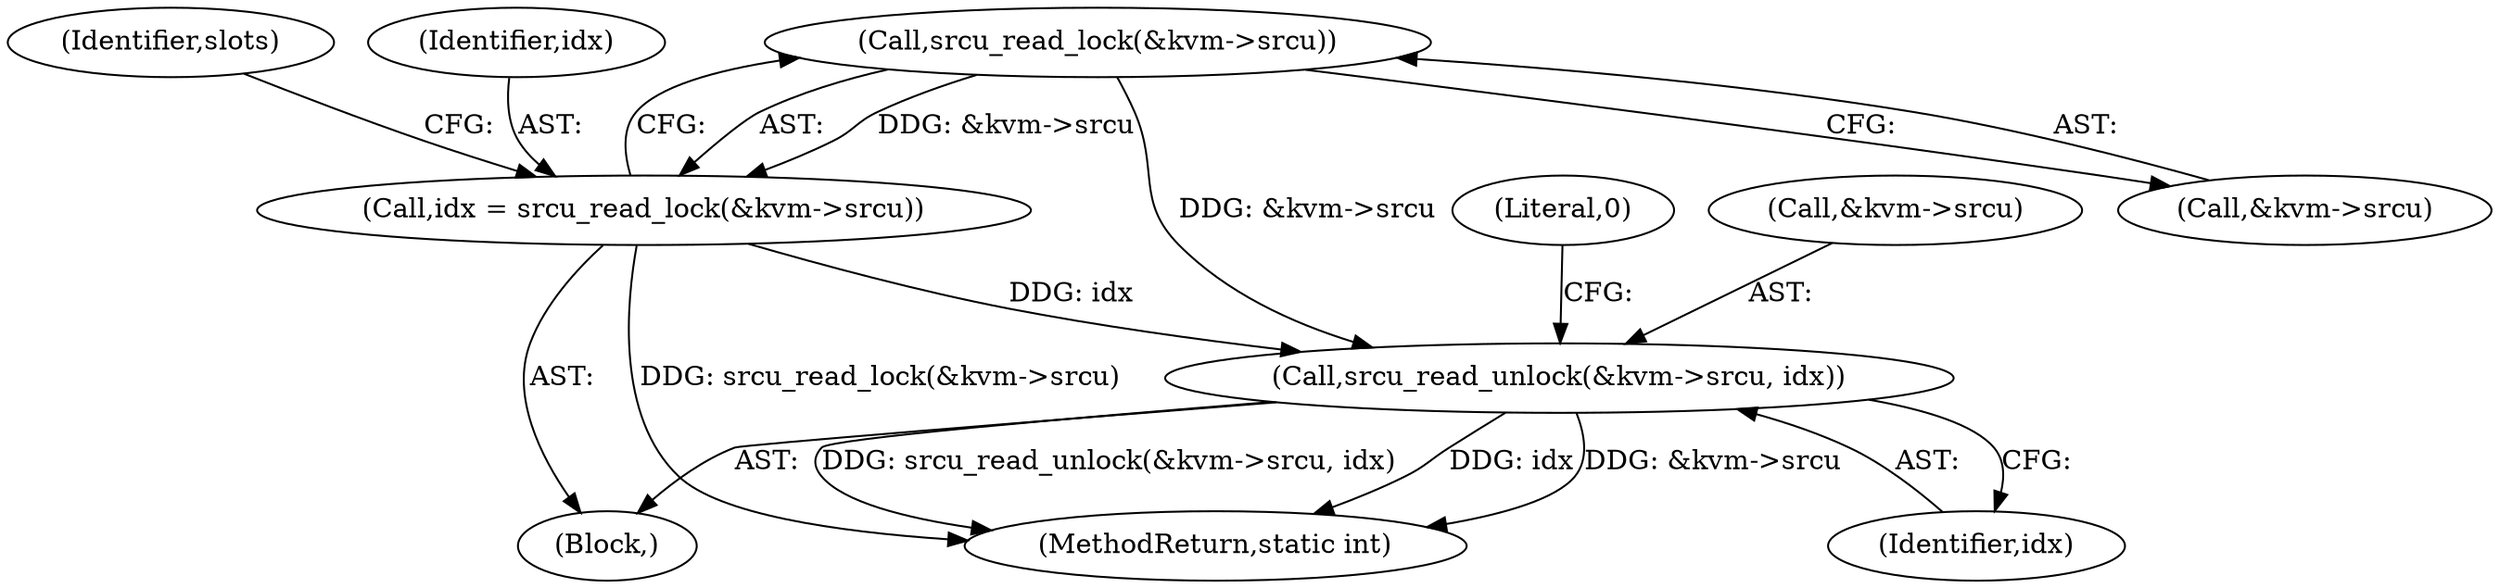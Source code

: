 digraph "0_linux_09ca8e1173bcb12e2a449698c9ae3b86a8a10195@API" {
"1000108" [label="(Call,srcu_read_lock(&kvm->srcu))"];
"1000106" [label="(Call,idx = srcu_read_lock(&kvm->srcu))"];
"1000120" [label="(Call,srcu_read_unlock(&kvm->srcu, idx))"];
"1000102" [label="(Block,)"];
"1000109" [label="(Call,&kvm->srcu)"];
"1000106" [label="(Call,idx = srcu_read_lock(&kvm->srcu))"];
"1000127" [label="(Literal,0)"];
"1000120" [label="(Call,srcu_read_unlock(&kvm->srcu, idx))"];
"1000125" [label="(Identifier,idx)"];
"1000121" [label="(Call,&kvm->srcu)"];
"1000128" [label="(MethodReturn,static int)"];
"1000108" [label="(Call,srcu_read_lock(&kvm->srcu))"];
"1000114" [label="(Identifier,slots)"];
"1000107" [label="(Identifier,idx)"];
"1000108" -> "1000106"  [label="AST: "];
"1000108" -> "1000109"  [label="CFG: "];
"1000109" -> "1000108"  [label="AST: "];
"1000106" -> "1000108"  [label="CFG: "];
"1000108" -> "1000106"  [label="DDG: &kvm->srcu"];
"1000108" -> "1000120"  [label="DDG: &kvm->srcu"];
"1000106" -> "1000102"  [label="AST: "];
"1000107" -> "1000106"  [label="AST: "];
"1000114" -> "1000106"  [label="CFG: "];
"1000106" -> "1000128"  [label="DDG: srcu_read_lock(&kvm->srcu)"];
"1000106" -> "1000120"  [label="DDG: idx"];
"1000120" -> "1000102"  [label="AST: "];
"1000120" -> "1000125"  [label="CFG: "];
"1000121" -> "1000120"  [label="AST: "];
"1000125" -> "1000120"  [label="AST: "];
"1000127" -> "1000120"  [label="CFG: "];
"1000120" -> "1000128"  [label="DDG: idx"];
"1000120" -> "1000128"  [label="DDG: &kvm->srcu"];
"1000120" -> "1000128"  [label="DDG: srcu_read_unlock(&kvm->srcu, idx)"];
}
